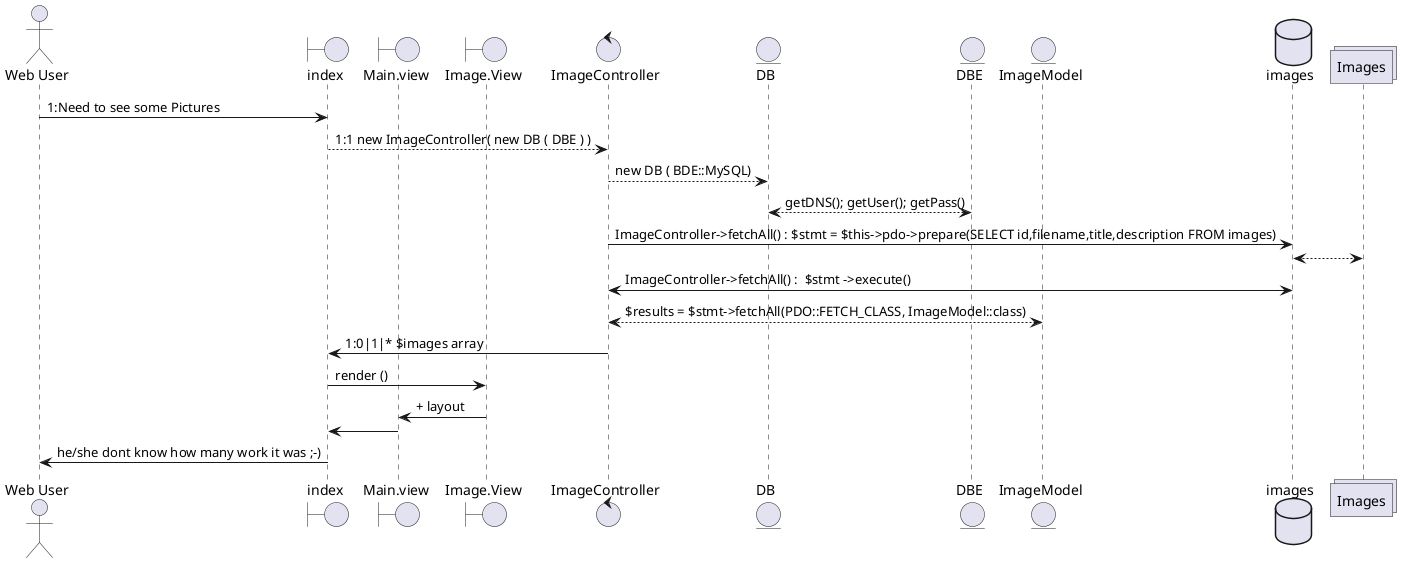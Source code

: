 @startuml

actor "Web User" as WU
boundary "index" as i
boundary "Main.view" as Mv
boundary "Image.View" as IV
control "ImageController" as IC
entity DB
entity DBE
entity ImageModel
database images
collections Images
WU -> i: 1:Need to see some Pictures

i --> IC: 1:1 new ImageController( new DB ( DBE ) ) 

IC --> DB : new DB ( BDE::MySQL)

DBE <--> DB: getDNS(); getUser(); getPass()

IC -> images: ImageController->fetchAll() : $stmt = $this->pdo->prepare(SELECT id,filename,title,description FROM images)

images <-->Images:

images <-> IC: ImageController->fetchAll() :  $stmt ->execute() 

IC <--> ImageModel : $results = $stmt->fetchAll(PDO::FETCH_CLASS, ImageModel::class)

IC -> i : 1:0|1|* $images array

i -> IV: render ()

IV -> Mv: + layout

Mv -> i

i -> WU: he/she dont know how many work it was ;-)
@enduml